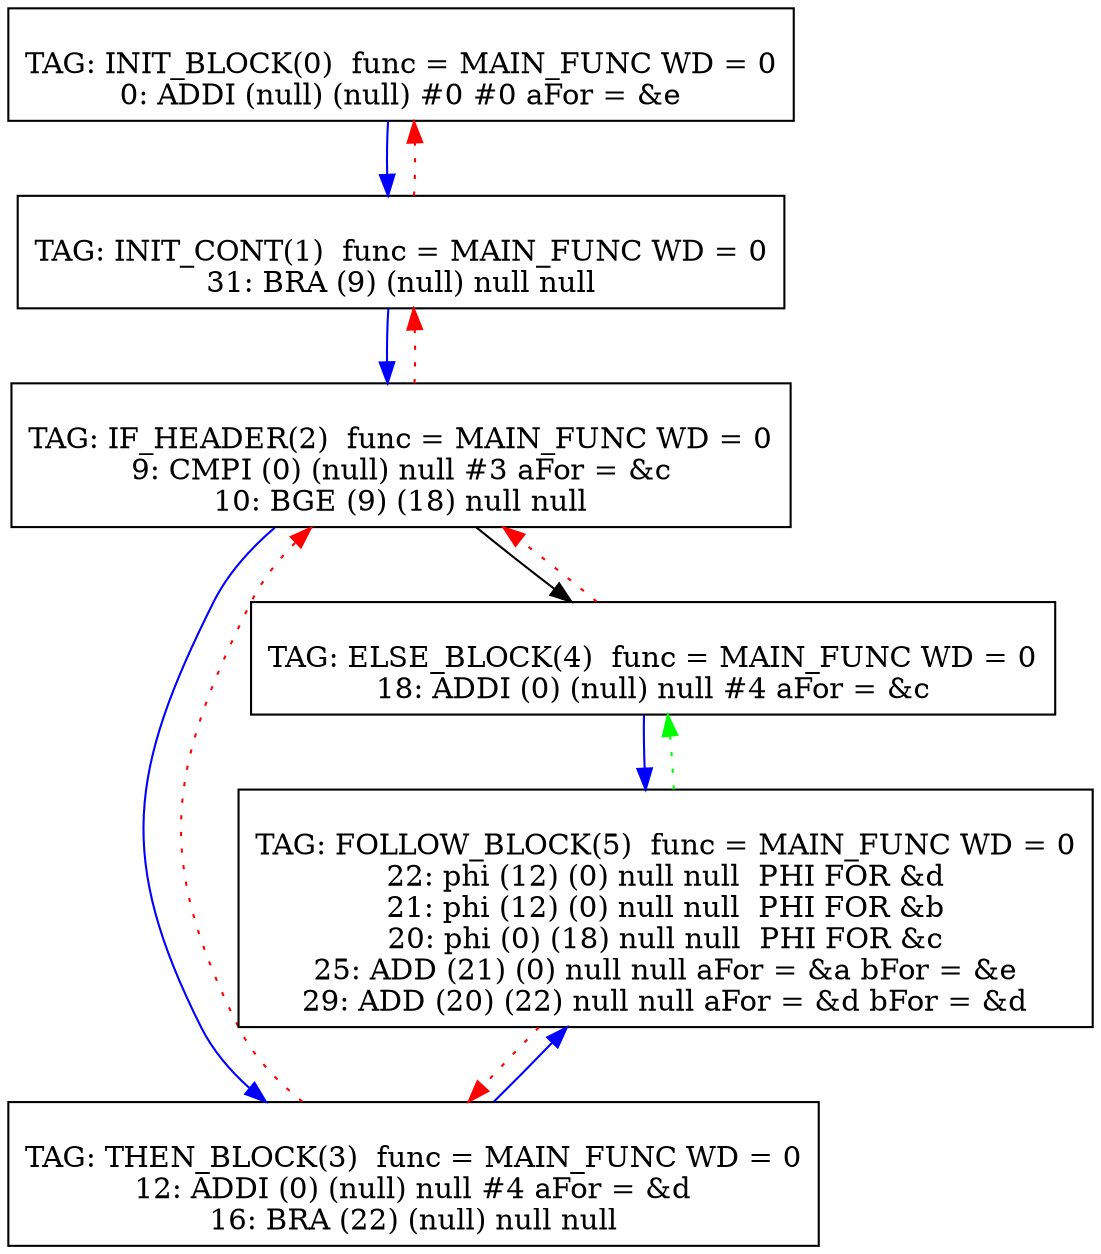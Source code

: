 digraph {
0[label="
TAG: INIT_BLOCK(0)  func = MAIN_FUNC WD = 0
0: ADDI (null) (null) #0 #0 aFor = &e
"];
0[shape=box];
0 -> 1[color=blue]
1[label="
TAG: INIT_CONT(1)  func = MAIN_FUNC WD = 0
31: BRA (9) (null) null null
"];
1[shape=box];
1 -> 2[color=blue]
1 -> 0[color=red][style=dotted]
2[label="
TAG: IF_HEADER(2)  func = MAIN_FUNC WD = 0
9: CMPI (0) (null) null #3 aFor = &c
10: BGE (9) (18) null null
"];
2[shape=box];
2 -> 3[color=blue]
2 -> 4[color=black]
2 -> 1[color=red][style=dotted]
3[label="
TAG: THEN_BLOCK(3)  func = MAIN_FUNC WD = 0
12: ADDI (0) (null) null #4 aFor = &d
16: BRA (22) (null) null null
"];
3[shape=box];
3 -> 5[color=blue]
3 -> 2[color=red][style=dotted]
4[label="
TAG: ELSE_BLOCK(4)  func = MAIN_FUNC WD = 0
18: ADDI (0) (null) null #4 aFor = &c
"];
4[shape=box];
4 -> 5[color=blue]
4 -> 2[color=red][style=dotted]
5[label="
TAG: FOLLOW_BLOCK(5)  func = MAIN_FUNC WD = 0
22: phi (12) (0) null null  PHI FOR &d
21: phi (12) (0) null null  PHI FOR &b
20: phi (0) (18) null null  PHI FOR &c
25: ADD (21) (0) null null aFor = &a bFor = &e
29: ADD (20) (22) null null aFor = &d bFor = &d
"];
5[shape=box];
5 -> 3[color=red][style=dotted]
5 -> 4[color=green][style=dotted]
}